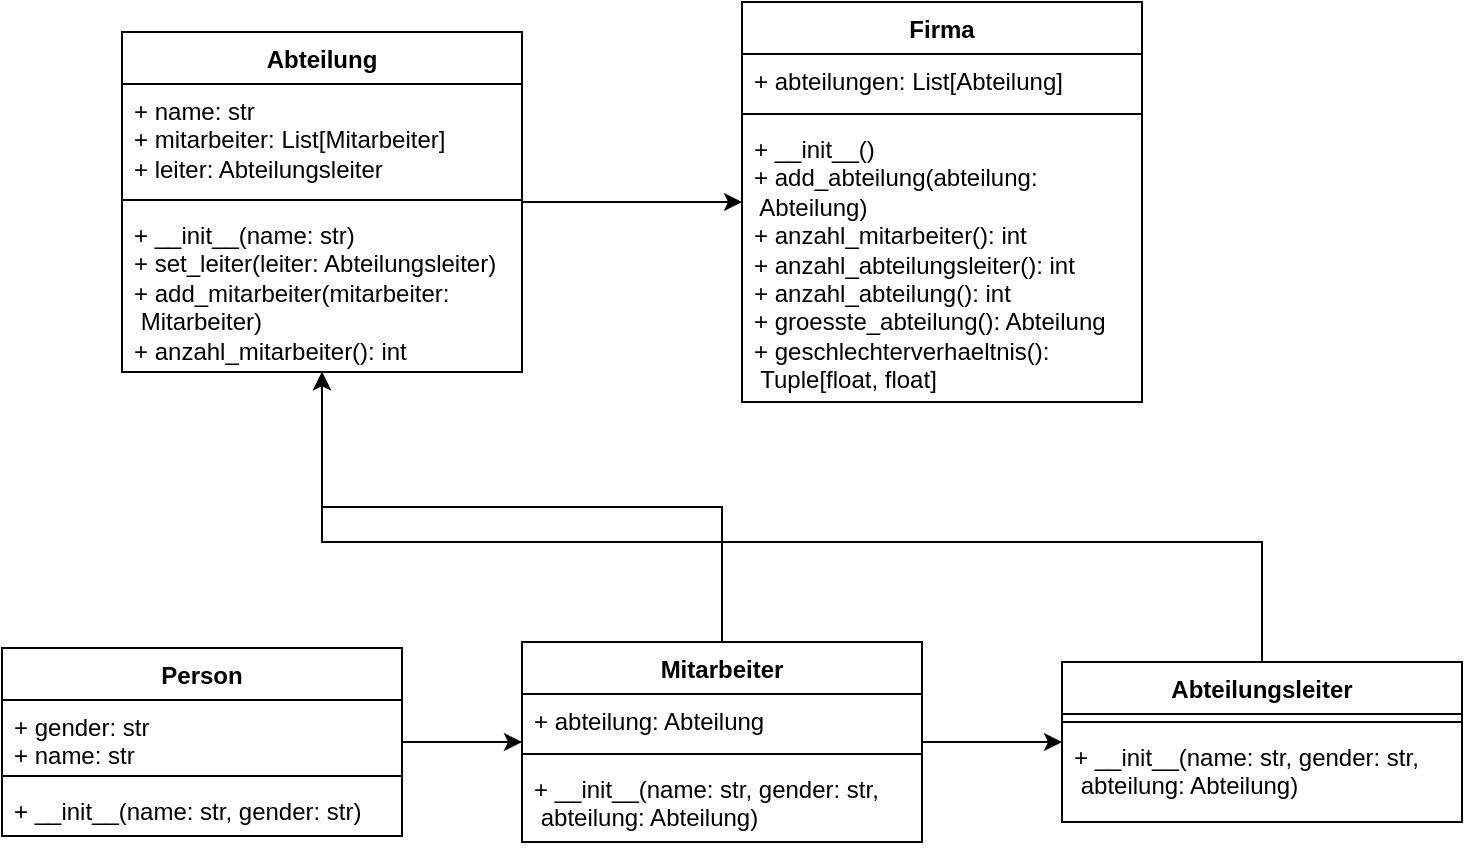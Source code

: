 <mxfile version="21.1.2" type="device">
  <diagram name="Seite-1" id="60rLIO8ZhsoEkmhaTLOs">
    <mxGraphModel dx="1218" dy="584" grid="1" gridSize="10" guides="1" tooltips="1" connect="1" arrows="1" fold="1" page="1" pageScale="1" pageWidth="3300" pageHeight="4681" math="0" shadow="0">
      <root>
        <mxCell id="0" />
        <mxCell id="1" parent="0" />
        <mxCell id="PWXTdh4zEilfZJZDhLZ1-5" value="Firma" style="swimlane;fontStyle=1;align=center;verticalAlign=top;childLayout=stackLayout;horizontal=1;startSize=26;horizontalStack=0;resizeParent=1;resizeParentMax=0;resizeLast=0;collapsible=1;marginBottom=0;whiteSpace=wrap;html=1;" parent="1" vertex="1">
          <mxGeometry x="670" y="250" width="200" height="200" as="geometry">
            <mxRectangle x="670" y="250" width="70" height="30" as="alternateBounds" />
          </mxGeometry>
        </mxCell>
        <mxCell id="PWXTdh4zEilfZJZDhLZ1-6" value="+ abteilungen: List[Abteilung]" style="text;strokeColor=none;fillColor=none;align=left;verticalAlign=top;spacingLeft=4;spacingRight=4;overflow=hidden;rotatable=0;points=[[0,0.5],[1,0.5]];portConstraint=eastwest;whiteSpace=wrap;html=1;" parent="PWXTdh4zEilfZJZDhLZ1-5" vertex="1">
          <mxGeometry y="26" width="200" height="26" as="geometry" />
        </mxCell>
        <mxCell id="PWXTdh4zEilfZJZDhLZ1-7" value="" style="line;strokeWidth=1;fillColor=none;align=left;verticalAlign=middle;spacingTop=-1;spacingLeft=3;spacingRight=3;rotatable=0;labelPosition=right;points=[];portConstraint=eastwest;strokeColor=inherit;" parent="PWXTdh4zEilfZJZDhLZ1-5" vertex="1">
          <mxGeometry y="52" width="200" height="8" as="geometry" />
        </mxCell>
        <mxCell id="PWXTdh4zEilfZJZDhLZ1-8" value="+ __init__()&lt;br&gt;+ add_abteilung(abteilung: &lt;span style=&quot;white-space: pre;&quot;&gt; &lt;/span&gt;Abteilung)&lt;br&gt;+ anzahl_mitarbeiter(): int&lt;br&gt;+ anzahl_abteilungsleiter(): int&lt;br&gt;+ anzahl_abteilung(): int&lt;br&gt;+ groesste_abteilung(): Abteilung&lt;br&gt;+ geschlechterverhaeltnis(): &lt;span style=&quot;white-space: pre;&quot;&gt; &lt;/span&gt;Tuple[float, float]" style="text;strokeColor=none;fillColor=none;align=left;verticalAlign=top;spacingLeft=4;spacingRight=4;overflow=hidden;rotatable=0;points=[[0,0.5],[1,0.5]];portConstraint=eastwest;whiteSpace=wrap;html=1;" parent="PWXTdh4zEilfZJZDhLZ1-5" vertex="1">
          <mxGeometry y="60" width="200" height="140" as="geometry" />
        </mxCell>
        <mxCell id="PWXTdh4zEilfZJZDhLZ1-29" value="" style="edgeStyle=orthogonalEdgeStyle;rounded=0;orthogonalLoop=1;jettySize=auto;html=1;" parent="1" source="PWXTdh4zEilfZJZDhLZ1-9" target="PWXTdh4zEilfZJZDhLZ1-13" edge="1">
          <mxGeometry relative="1" as="geometry" />
        </mxCell>
        <mxCell id="PWXTdh4zEilfZJZDhLZ1-9" value="Person" style="swimlane;fontStyle=1;align=center;verticalAlign=top;childLayout=stackLayout;horizontal=1;startSize=26;horizontalStack=0;resizeParent=1;resizeParentMax=0;resizeLast=0;collapsible=1;marginBottom=0;whiteSpace=wrap;html=1;" parent="1" vertex="1">
          <mxGeometry x="300" y="573" width="200" height="94" as="geometry" />
        </mxCell>
        <mxCell id="PWXTdh4zEilfZJZDhLZ1-10" value="+ gender: str&lt;br&gt;+ name: str" style="text;strokeColor=none;fillColor=none;align=left;verticalAlign=top;spacingLeft=4;spacingRight=4;overflow=hidden;rotatable=0;points=[[0,0.5],[1,0.5]];portConstraint=eastwest;whiteSpace=wrap;html=1;" parent="PWXTdh4zEilfZJZDhLZ1-9" vertex="1">
          <mxGeometry y="26" width="200" height="34" as="geometry" />
        </mxCell>
        <mxCell id="PWXTdh4zEilfZJZDhLZ1-11" value="" style="line;strokeWidth=1;fillColor=none;align=left;verticalAlign=middle;spacingTop=-1;spacingLeft=3;spacingRight=3;rotatable=0;labelPosition=right;points=[];portConstraint=eastwest;strokeColor=inherit;" parent="PWXTdh4zEilfZJZDhLZ1-9" vertex="1">
          <mxGeometry y="60" width="200" height="8" as="geometry" />
        </mxCell>
        <mxCell id="PWXTdh4zEilfZJZDhLZ1-12" value="+ __init__(name: str, gender: str)" style="text;strokeColor=none;fillColor=none;align=left;verticalAlign=top;spacingLeft=4;spacingRight=4;overflow=hidden;rotatable=0;points=[[0,0.5],[1,0.5]];portConstraint=eastwest;whiteSpace=wrap;html=1;" parent="PWXTdh4zEilfZJZDhLZ1-9" vertex="1">
          <mxGeometry y="68" width="200" height="26" as="geometry" />
        </mxCell>
        <mxCell id="PWXTdh4zEilfZJZDhLZ1-27" value="" style="edgeStyle=orthogonalEdgeStyle;rounded=0;orthogonalLoop=1;jettySize=auto;html=1;" parent="1" source="PWXTdh4zEilfZJZDhLZ1-13" target="PWXTdh4zEilfZJZDhLZ1-17" edge="1">
          <mxGeometry relative="1" as="geometry" />
        </mxCell>
        <mxCell id="PWXTdh4zEilfZJZDhLZ1-31" style="edgeStyle=orthogonalEdgeStyle;rounded=0;orthogonalLoop=1;jettySize=auto;html=1;" parent="1" source="PWXTdh4zEilfZJZDhLZ1-13" target="PWXTdh4zEilfZJZDhLZ1-21" edge="1">
          <mxGeometry relative="1" as="geometry" />
        </mxCell>
        <mxCell id="PWXTdh4zEilfZJZDhLZ1-13" value="Mitarbeiter" style="swimlane;fontStyle=1;align=center;verticalAlign=top;childLayout=stackLayout;horizontal=1;startSize=26;horizontalStack=0;resizeParent=1;resizeParentMax=0;resizeLast=0;collapsible=1;marginBottom=0;whiteSpace=wrap;html=1;" parent="1" vertex="1">
          <mxGeometry x="560" y="570" width="200" height="100" as="geometry" />
        </mxCell>
        <mxCell id="PWXTdh4zEilfZJZDhLZ1-14" value="+ abteilung: Abteilung" style="text;strokeColor=none;fillColor=none;align=left;verticalAlign=top;spacingLeft=4;spacingRight=4;overflow=hidden;rotatable=0;points=[[0,0.5],[1,0.5]];portConstraint=eastwest;whiteSpace=wrap;html=1;" parent="PWXTdh4zEilfZJZDhLZ1-13" vertex="1">
          <mxGeometry y="26" width="200" height="26" as="geometry" />
        </mxCell>
        <mxCell id="PWXTdh4zEilfZJZDhLZ1-15" value="" style="line;strokeWidth=1;fillColor=none;align=left;verticalAlign=middle;spacingTop=-1;spacingLeft=3;spacingRight=3;rotatable=0;labelPosition=right;points=[];portConstraint=eastwest;strokeColor=inherit;" parent="PWXTdh4zEilfZJZDhLZ1-13" vertex="1">
          <mxGeometry y="52" width="200" height="8" as="geometry" />
        </mxCell>
        <mxCell id="PWXTdh4zEilfZJZDhLZ1-16" value="+ __init__(name: str, gender: str, &lt;span style=&quot;white-space: pre;&quot;&gt; &lt;/span&gt;abteilung: Abteilung)" style="text;strokeColor=none;fillColor=none;align=left;verticalAlign=top;spacingLeft=4;spacingRight=4;overflow=hidden;rotatable=0;points=[[0,0.5],[1,0.5]];portConstraint=eastwest;whiteSpace=wrap;html=1;" parent="PWXTdh4zEilfZJZDhLZ1-13" vertex="1">
          <mxGeometry y="60" width="200" height="40" as="geometry" />
        </mxCell>
        <mxCell id="PWXTdh4zEilfZJZDhLZ1-32" style="edgeStyle=orthogonalEdgeStyle;rounded=0;orthogonalLoop=1;jettySize=auto;html=1;" parent="1" source="PWXTdh4zEilfZJZDhLZ1-17" target="PWXTdh4zEilfZJZDhLZ1-21" edge="1">
          <mxGeometry relative="1" as="geometry">
            <Array as="points">
              <mxPoint x="930" y="520" />
              <mxPoint x="460" y="520" />
            </Array>
          </mxGeometry>
        </mxCell>
        <mxCell id="PWXTdh4zEilfZJZDhLZ1-17" value="Abteilungsleiter" style="swimlane;fontStyle=1;align=center;verticalAlign=top;childLayout=stackLayout;horizontal=1;startSize=26;horizontalStack=0;resizeParent=1;resizeParentMax=0;resizeLast=0;collapsible=1;marginBottom=0;whiteSpace=wrap;html=1;" parent="1" vertex="1">
          <mxGeometry x="830" y="580" width="200" height="80" as="geometry" />
        </mxCell>
        <mxCell id="PWXTdh4zEilfZJZDhLZ1-19" value="" style="line;strokeWidth=1;fillColor=none;align=left;verticalAlign=middle;spacingTop=-1;spacingLeft=3;spacingRight=3;rotatable=0;labelPosition=right;points=[];portConstraint=eastwest;strokeColor=inherit;" parent="PWXTdh4zEilfZJZDhLZ1-17" vertex="1">
          <mxGeometry y="26" width="200" height="8" as="geometry" />
        </mxCell>
        <mxCell id="PWXTdh4zEilfZJZDhLZ1-20" value="+ __init__(name: str, gender: str, &lt;span style=&quot;white-space: pre;&quot;&gt; &lt;/span&gt;abteilung: Abteilung)" style="text;strokeColor=none;fillColor=none;align=left;verticalAlign=top;spacingLeft=4;spacingRight=4;overflow=hidden;rotatable=0;points=[[0,0.5],[1,0.5]];portConstraint=eastwest;whiteSpace=wrap;html=1;" parent="PWXTdh4zEilfZJZDhLZ1-17" vertex="1">
          <mxGeometry y="34" width="200" height="46" as="geometry" />
        </mxCell>
        <mxCell id="PWXTdh4zEilfZJZDhLZ1-28" style="edgeStyle=orthogonalEdgeStyle;rounded=0;orthogonalLoop=1;jettySize=auto;html=1;" parent="1" source="PWXTdh4zEilfZJZDhLZ1-21" target="PWXTdh4zEilfZJZDhLZ1-5" edge="1">
          <mxGeometry relative="1" as="geometry" />
        </mxCell>
        <mxCell id="PWXTdh4zEilfZJZDhLZ1-21" value="Abteilung" style="swimlane;fontStyle=1;align=center;verticalAlign=top;childLayout=stackLayout;horizontal=1;startSize=26;horizontalStack=0;resizeParent=1;resizeParentMax=0;resizeLast=0;collapsible=1;marginBottom=0;whiteSpace=wrap;html=1;" parent="1" vertex="1">
          <mxGeometry x="360" y="265" width="200" height="170" as="geometry" />
        </mxCell>
        <mxCell id="PWXTdh4zEilfZJZDhLZ1-22" value="+ name: str&lt;br&gt;+ mitarbeiter: List[Mitarbeiter]&lt;br&gt;+ leiter: Abteilungsleiter" style="text;strokeColor=none;fillColor=none;align=left;verticalAlign=top;spacingLeft=4;spacingRight=4;overflow=hidden;rotatable=0;points=[[0,0.5],[1,0.5]];portConstraint=eastwest;whiteSpace=wrap;html=1;" parent="PWXTdh4zEilfZJZDhLZ1-21" vertex="1">
          <mxGeometry y="26" width="200" height="54" as="geometry" />
        </mxCell>
        <mxCell id="PWXTdh4zEilfZJZDhLZ1-23" value="" style="line;strokeWidth=1;fillColor=none;align=left;verticalAlign=middle;spacingTop=-1;spacingLeft=3;spacingRight=3;rotatable=0;labelPosition=right;points=[];portConstraint=eastwest;strokeColor=inherit;" parent="PWXTdh4zEilfZJZDhLZ1-21" vertex="1">
          <mxGeometry y="80" width="200" height="8" as="geometry" />
        </mxCell>
        <mxCell id="PWXTdh4zEilfZJZDhLZ1-24" value="+ __init__(name: str)&lt;br&gt;+ set_leiter(leiter: Abteilungsleiter)&lt;br&gt;+ add_mitarbeiter(mitarbeiter: &lt;span style=&quot;white-space: pre;&quot;&gt; &lt;/span&gt;Mitarbeiter)&lt;br&gt;+ anzahl_mitarbeiter(): int" style="text;strokeColor=none;fillColor=none;align=left;verticalAlign=top;spacingLeft=4;spacingRight=4;overflow=hidden;rotatable=0;points=[[0,0.5],[1,0.5]];portConstraint=eastwest;whiteSpace=wrap;html=1;" parent="PWXTdh4zEilfZJZDhLZ1-21" vertex="1">
          <mxGeometry y="88" width="200" height="82" as="geometry" />
        </mxCell>
      </root>
    </mxGraphModel>
  </diagram>
</mxfile>
